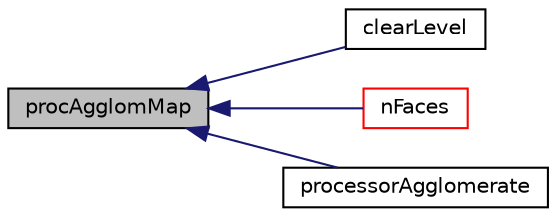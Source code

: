 digraph "procAgglomMap"
{
  bgcolor="transparent";
  edge [fontname="Helvetica",fontsize="10",labelfontname="Helvetica",labelfontsize="10"];
  node [fontname="Helvetica",fontsize="10",shape=record];
  rankdir="LR";
  Node1 [label="procAgglomMap",height=0.2,width=0.4,color="black", fillcolor="grey75", style="filled", fontcolor="black"];
  Node1 -> Node2 [dir="back",color="midnightblue",fontsize="10",style="solid",fontname="Helvetica"];
  Node2 [label="clearLevel",height=0.2,width=0.4,color="black",URL="$a00906.html#a12184702b9db3e2527189768cd8bcf89"];
  Node1 -> Node3 [dir="back",color="midnightblue",fontsize="10",style="solid",fontname="Helvetica"];
  Node3 [label="nFaces",height=0.2,width=0.4,color="red",URL="$a00906.html#a64266c9f76e5e5617ce6cd0461af5954",tooltip="Return number of coarse faces (before processor agglomeration) "];
  Node1 -> Node4 [dir="back",color="midnightblue",fontsize="10",style="solid",fontname="Helvetica"];
  Node4 [label="processorAgglomerate",height=0.2,width=0.4,color="black",URL="$a00906.html#aa63a95dba9b13d5171d7963b9d8f795d",tooltip="Whether to agglomerate across processors. "];
}
